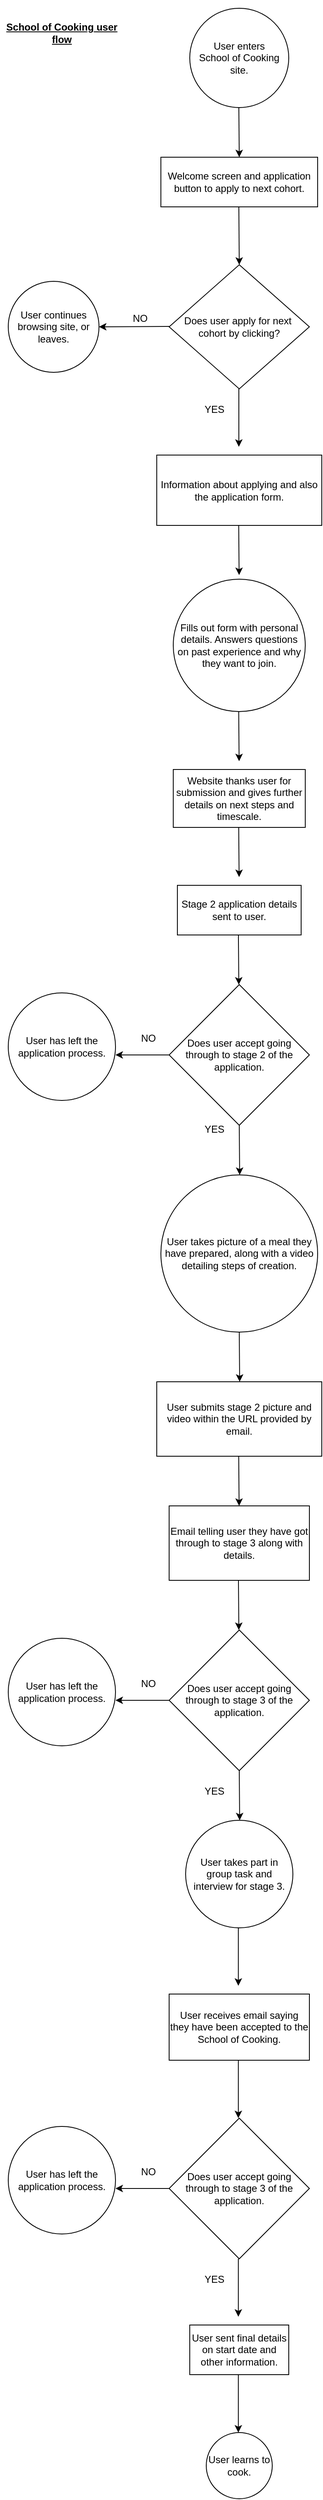 <mxfile version="21.1.1" type="device">
  <diagram name="Page-1" id="Vxqe2Clod-wK7isKixg9">
    <mxGraphModel dx="1448" dy="1284" grid="1" gridSize="10" guides="1" tooltips="1" connect="1" arrows="1" fold="1" page="1" pageScale="1" pageWidth="827" pageHeight="1169" math="0" shadow="0">
      <root>
        <mxCell id="0" />
        <mxCell id="1" parent="0" />
        <mxCell id="yqpOn3gBUZbOKEHS2J0z-1" value="User enters&lt;br&gt;School of Cooking&lt;br&gt;site." style="ellipse;whiteSpace=wrap;html=1;aspect=fixed;" vertex="1" parent="1">
          <mxGeometry x="260" y="20" width="120" height="120" as="geometry" />
        </mxCell>
        <mxCell id="yqpOn3gBUZbOKEHS2J0z-4" value="" style="endArrow=classic;html=1;rounded=0;" edge="1" parent="1">
          <mxGeometry width="50" height="50" relative="1" as="geometry">
            <mxPoint x="319.5" y="140" as="sourcePoint" />
            <mxPoint x="320" y="200" as="targetPoint" />
          </mxGeometry>
        </mxCell>
        <mxCell id="yqpOn3gBUZbOKEHS2J0z-5" value="Welcome screen and application button to apply to next cohort." style="rounded=0;whiteSpace=wrap;html=1;" vertex="1" parent="1">
          <mxGeometry x="225" y="200" width="190" height="60" as="geometry" />
        </mxCell>
        <mxCell id="yqpOn3gBUZbOKEHS2J0z-6" value="" style="endArrow=classic;html=1;rounded=0;" edge="1" parent="1">
          <mxGeometry width="50" height="50" relative="1" as="geometry">
            <mxPoint x="319.5" y="260" as="sourcePoint" />
            <mxPoint x="320" y="330" as="targetPoint" />
          </mxGeometry>
        </mxCell>
        <mxCell id="yqpOn3gBUZbOKEHS2J0z-7" value="Does user apply for next&amp;nbsp;&lt;br&gt;cohort by clicking?" style="rhombus;whiteSpace=wrap;html=1;" vertex="1" parent="1">
          <mxGeometry x="235" y="330" width="170" height="150" as="geometry" />
        </mxCell>
        <mxCell id="yqpOn3gBUZbOKEHS2J0z-8" value="" style="endArrow=classic;html=1;rounded=0;" edge="1" parent="1">
          <mxGeometry width="50" height="50" relative="1" as="geometry">
            <mxPoint x="319.5" y="480" as="sourcePoint" />
            <mxPoint x="319.5" y="550" as="targetPoint" />
          </mxGeometry>
        </mxCell>
        <mxCell id="yqpOn3gBUZbOKEHS2J0z-11" value="YES" style="text;html=1;strokeColor=none;fillColor=none;align=center;verticalAlign=middle;whiteSpace=wrap;rounded=0;" vertex="1" parent="1">
          <mxGeometry x="260" y="490" width="60" height="30" as="geometry" />
        </mxCell>
        <mxCell id="yqpOn3gBUZbOKEHS2J0z-12" value="" style="endArrow=classic;html=1;rounded=0;" edge="1" parent="1">
          <mxGeometry width="50" height="50" relative="1" as="geometry">
            <mxPoint x="235" y="404.5" as="sourcePoint" />
            <mxPoint x="150" y="405" as="targetPoint" />
          </mxGeometry>
        </mxCell>
        <mxCell id="yqpOn3gBUZbOKEHS2J0z-13" value="User continues browsing site, or leaves." style="ellipse;whiteSpace=wrap;html=1;aspect=fixed;" vertex="1" parent="1">
          <mxGeometry x="40" y="350" width="110" height="110" as="geometry" />
        </mxCell>
        <mxCell id="yqpOn3gBUZbOKEHS2J0z-14" value="NO" style="text;html=1;strokeColor=none;fillColor=none;align=center;verticalAlign=middle;whiteSpace=wrap;rounded=0;" vertex="1" parent="1">
          <mxGeometry x="170" y="380" width="60" height="30" as="geometry" />
        </mxCell>
        <mxCell id="yqpOn3gBUZbOKEHS2J0z-15" value="Information about applying and also the application form." style="rounded=0;whiteSpace=wrap;html=1;" vertex="1" parent="1">
          <mxGeometry x="220" y="560" width="200" height="85" as="geometry" />
        </mxCell>
        <mxCell id="yqpOn3gBUZbOKEHS2J0z-17" value="" style="endArrow=classic;html=1;rounded=0;" edge="1" parent="1">
          <mxGeometry width="50" height="50" relative="1" as="geometry">
            <mxPoint x="319.33" y="645" as="sourcePoint" />
            <mxPoint x="319.83" y="705" as="targetPoint" />
          </mxGeometry>
        </mxCell>
        <mxCell id="yqpOn3gBUZbOKEHS2J0z-19" value="Fills out form with personal details. Answers questions on past experience and why they want to join." style="ellipse;whiteSpace=wrap;html=1;aspect=fixed;" vertex="1" parent="1">
          <mxGeometry x="240" y="710" width="160" height="160" as="geometry" />
        </mxCell>
        <mxCell id="yqpOn3gBUZbOKEHS2J0z-20" value="" style="endArrow=classic;html=1;rounded=0;" edge="1" parent="1">
          <mxGeometry width="50" height="50" relative="1" as="geometry">
            <mxPoint x="319.33" y="870" as="sourcePoint" />
            <mxPoint x="319.83" y="930" as="targetPoint" />
          </mxGeometry>
        </mxCell>
        <mxCell id="yqpOn3gBUZbOKEHS2J0z-21" value="Website thanks user for submission and gives further details on next steps and timescale." style="rounded=0;whiteSpace=wrap;html=1;" vertex="1" parent="1">
          <mxGeometry x="240" y="940" width="160" height="70" as="geometry" />
        </mxCell>
        <mxCell id="yqpOn3gBUZbOKEHS2J0z-23" value="" style="endArrow=classic;html=1;rounded=0;" edge="1" parent="1">
          <mxGeometry width="50" height="50" relative="1" as="geometry">
            <mxPoint x="319.33" y="1010" as="sourcePoint" />
            <mxPoint x="319.83" y="1070" as="targetPoint" />
          </mxGeometry>
        </mxCell>
        <mxCell id="yqpOn3gBUZbOKEHS2J0z-33" value="Stage 2 application details sent to user." style="rounded=0;whiteSpace=wrap;html=1;" vertex="1" parent="1">
          <mxGeometry x="245" y="1080" width="150" height="60" as="geometry" />
        </mxCell>
        <mxCell id="yqpOn3gBUZbOKEHS2J0z-42" value="Does user accept going through to stage 2 of the application." style="rhombus;whiteSpace=wrap;html=1;" vertex="1" parent="1">
          <mxGeometry x="235" y="1200" width="170" height="170" as="geometry" />
        </mxCell>
        <mxCell id="yqpOn3gBUZbOKEHS2J0z-43" value="" style="endArrow=classic;html=1;rounded=0;" edge="1" parent="1">
          <mxGeometry width="50" height="50" relative="1" as="geometry">
            <mxPoint x="320" y="1370" as="sourcePoint" />
            <mxPoint x="320.5" y="1430" as="targetPoint" />
          </mxGeometry>
        </mxCell>
        <mxCell id="yqpOn3gBUZbOKEHS2J0z-44" value="" style="endArrow=classic;html=1;rounded=0;exitX=0;exitY=0.5;exitDx=0;exitDy=0;" edge="1" source="yqpOn3gBUZbOKEHS2J0z-42" parent="1">
          <mxGeometry width="50" height="50" relative="1" as="geometry">
            <mxPoint x="220" y="1291" as="sourcePoint" />
            <mxPoint x="170" y="1285" as="targetPoint" />
          </mxGeometry>
        </mxCell>
        <mxCell id="yqpOn3gBUZbOKEHS2J0z-45" value="NO" style="text;html=1;strokeColor=none;fillColor=none;align=center;verticalAlign=middle;whiteSpace=wrap;rounded=0;" vertex="1" parent="1">
          <mxGeometry x="180" y="1250" width="60" height="30" as="geometry" />
        </mxCell>
        <mxCell id="yqpOn3gBUZbOKEHS2J0z-46" value="YES" style="text;html=1;strokeColor=none;fillColor=none;align=center;verticalAlign=middle;whiteSpace=wrap;rounded=0;" vertex="1" parent="1">
          <mxGeometry x="260" y="1360" width="60" height="30" as="geometry" />
        </mxCell>
        <mxCell id="yqpOn3gBUZbOKEHS2J0z-47" value="User has left the application process." style="ellipse;whiteSpace=wrap;html=1;aspect=fixed;" vertex="1" parent="1">
          <mxGeometry x="40" y="1210" width="130" height="130" as="geometry" />
        </mxCell>
        <mxCell id="yqpOn3gBUZbOKEHS2J0z-49" value="" style="endArrow=classic;html=1;rounded=0;" edge="1" parent="1">
          <mxGeometry width="50" height="50" relative="1" as="geometry">
            <mxPoint x="318.95" y="1140" as="sourcePoint" />
            <mxPoint x="319.45" y="1200" as="targetPoint" />
          </mxGeometry>
        </mxCell>
        <mxCell id="yqpOn3gBUZbOKEHS2J0z-50" value="User takes picture of a meal they have prepared, along with a video detailing steps of creation." style="ellipse;whiteSpace=wrap;html=1;aspect=fixed;" vertex="1" parent="1">
          <mxGeometry x="225" y="1430" width="190" height="190" as="geometry" />
        </mxCell>
        <mxCell id="yqpOn3gBUZbOKEHS2J0z-52" value="" style="endArrow=classic;html=1;rounded=0;" edge="1" parent="1">
          <mxGeometry width="50" height="50" relative="1" as="geometry">
            <mxPoint x="320" y="1620" as="sourcePoint" />
            <mxPoint x="320.5" y="1680" as="targetPoint" />
          </mxGeometry>
        </mxCell>
        <mxCell id="yqpOn3gBUZbOKEHS2J0z-53" value="User submits stage 2 picture and video within the URL provided by email." style="rounded=0;whiteSpace=wrap;html=1;" vertex="1" parent="1">
          <mxGeometry x="220" y="1680" width="200" height="90" as="geometry" />
        </mxCell>
        <mxCell id="yqpOn3gBUZbOKEHS2J0z-56" value="" style="endArrow=classic;html=1;rounded=0;" edge="1" parent="1">
          <mxGeometry width="50" height="50" relative="1" as="geometry">
            <mxPoint x="319.33" y="1770" as="sourcePoint" />
            <mxPoint x="319.83" y="1830" as="targetPoint" />
          </mxGeometry>
        </mxCell>
        <mxCell id="yqpOn3gBUZbOKEHS2J0z-57" value="Email telling user they have got through to stage 3 along with details." style="rounded=0;whiteSpace=wrap;html=1;" vertex="1" parent="1">
          <mxGeometry x="235" y="1830" width="170" height="90" as="geometry" />
        </mxCell>
        <mxCell id="yqpOn3gBUZbOKEHS2J0z-58" value="Does user accept going through to stage 3 of the application." style="rhombus;whiteSpace=wrap;html=1;" vertex="1" parent="1">
          <mxGeometry x="235" y="1980" width="170" height="170" as="geometry" />
        </mxCell>
        <mxCell id="yqpOn3gBUZbOKEHS2J0z-59" value="" style="endArrow=classic;html=1;rounded=0;" edge="1" parent="1">
          <mxGeometry width="50" height="50" relative="1" as="geometry">
            <mxPoint x="320" y="2150" as="sourcePoint" />
            <mxPoint x="320.5" y="2210" as="targetPoint" />
          </mxGeometry>
        </mxCell>
        <mxCell id="yqpOn3gBUZbOKEHS2J0z-60" value="" style="endArrow=classic;html=1;rounded=0;exitX=0;exitY=0.5;exitDx=0;exitDy=0;" edge="1" parent="1" source="yqpOn3gBUZbOKEHS2J0z-58">
          <mxGeometry width="50" height="50" relative="1" as="geometry">
            <mxPoint x="220" y="2071" as="sourcePoint" />
            <mxPoint x="170" y="2065" as="targetPoint" />
          </mxGeometry>
        </mxCell>
        <mxCell id="yqpOn3gBUZbOKEHS2J0z-61" value="NO" style="text;html=1;strokeColor=none;fillColor=none;align=center;verticalAlign=middle;whiteSpace=wrap;rounded=0;" vertex="1" parent="1">
          <mxGeometry x="180" y="2030" width="60" height="30" as="geometry" />
        </mxCell>
        <mxCell id="yqpOn3gBUZbOKEHS2J0z-62" value="YES" style="text;html=1;strokeColor=none;fillColor=none;align=center;verticalAlign=middle;whiteSpace=wrap;rounded=0;" vertex="1" parent="1">
          <mxGeometry x="260" y="2160" width="60" height="30" as="geometry" />
        </mxCell>
        <mxCell id="yqpOn3gBUZbOKEHS2J0z-63" value="User has left the application process." style="ellipse;whiteSpace=wrap;html=1;aspect=fixed;" vertex="1" parent="1">
          <mxGeometry x="40" y="1990" width="130" height="130" as="geometry" />
        </mxCell>
        <mxCell id="yqpOn3gBUZbOKEHS2J0z-64" value="" style="endArrow=classic;html=1;rounded=0;" edge="1" parent="1">
          <mxGeometry width="50" height="50" relative="1" as="geometry">
            <mxPoint x="319" y="1920" as="sourcePoint" />
            <mxPoint x="319.5" y="1980" as="targetPoint" />
          </mxGeometry>
        </mxCell>
        <mxCell id="yqpOn3gBUZbOKEHS2J0z-65" value="User takes part in group task and interview for stage 3." style="ellipse;whiteSpace=wrap;html=1;aspect=fixed;" vertex="1" parent="1">
          <mxGeometry x="255" y="2210" width="130" height="130" as="geometry" />
        </mxCell>
        <mxCell id="yqpOn3gBUZbOKEHS2J0z-66" value="" style="endArrow=classic;html=1;rounded=0;" edge="1" parent="1">
          <mxGeometry width="50" height="50" relative="1" as="geometry">
            <mxPoint x="318.89" y="2340" as="sourcePoint" />
            <mxPoint x="318.89" y="2410" as="targetPoint" />
          </mxGeometry>
        </mxCell>
        <mxCell id="yqpOn3gBUZbOKEHS2J0z-67" value="User receives email saying they have been accepted to the School of Cooking." style="rounded=0;whiteSpace=wrap;html=1;" vertex="1" parent="1">
          <mxGeometry x="235" y="2420" width="170" height="80" as="geometry" />
        </mxCell>
        <mxCell id="yqpOn3gBUZbOKEHS2J0z-69" value="Does user accept going through to stage 3 of the application." style="rhombus;whiteSpace=wrap;html=1;" vertex="1" parent="1">
          <mxGeometry x="235" y="2570" width="170" height="170" as="geometry" />
        </mxCell>
        <mxCell id="yqpOn3gBUZbOKEHS2J0z-70" value="" style="endArrow=classic;html=1;rounded=0;exitX=0;exitY=0.5;exitDx=0;exitDy=0;" edge="1" parent="1" source="yqpOn3gBUZbOKEHS2J0z-69">
          <mxGeometry width="50" height="50" relative="1" as="geometry">
            <mxPoint x="220" y="2661" as="sourcePoint" />
            <mxPoint x="170" y="2655" as="targetPoint" />
          </mxGeometry>
        </mxCell>
        <mxCell id="yqpOn3gBUZbOKEHS2J0z-71" value="NO" style="text;html=1;strokeColor=none;fillColor=none;align=center;verticalAlign=middle;whiteSpace=wrap;rounded=0;" vertex="1" parent="1">
          <mxGeometry x="180" y="2620" width="60" height="30" as="geometry" />
        </mxCell>
        <mxCell id="yqpOn3gBUZbOKEHS2J0z-72" value="YES" style="text;html=1;strokeColor=none;fillColor=none;align=center;verticalAlign=middle;whiteSpace=wrap;rounded=0;" vertex="1" parent="1">
          <mxGeometry x="260" y="2750" width="60" height="30" as="geometry" />
        </mxCell>
        <mxCell id="yqpOn3gBUZbOKEHS2J0z-73" value="User has left the application process." style="ellipse;whiteSpace=wrap;html=1;aspect=fixed;" vertex="1" parent="1">
          <mxGeometry x="40" y="2580" width="130" height="130" as="geometry" />
        </mxCell>
        <mxCell id="yqpOn3gBUZbOKEHS2J0z-75" value="" style="endArrow=classic;html=1;rounded=0;" edge="1" parent="1">
          <mxGeometry width="50" height="50" relative="1" as="geometry">
            <mxPoint x="318.89" y="2500" as="sourcePoint" />
            <mxPoint x="318.89" y="2570" as="targetPoint" />
          </mxGeometry>
        </mxCell>
        <mxCell id="yqpOn3gBUZbOKEHS2J0z-76" value="" style="endArrow=classic;html=1;rounded=0;" edge="1" parent="1">
          <mxGeometry width="50" height="50" relative="1" as="geometry">
            <mxPoint x="318.89" y="2740" as="sourcePoint" />
            <mxPoint x="318.89" y="2810" as="targetPoint" />
          </mxGeometry>
        </mxCell>
        <mxCell id="yqpOn3gBUZbOKEHS2J0z-77" value="User learns to cook." style="ellipse;whiteSpace=wrap;html=1;aspect=fixed;" vertex="1" parent="1">
          <mxGeometry x="280" y="2950" width="80" height="80" as="geometry" />
        </mxCell>
        <mxCell id="yqpOn3gBUZbOKEHS2J0z-78" value="User sent final details on start date and other information." style="rounded=0;whiteSpace=wrap;html=1;" vertex="1" parent="1">
          <mxGeometry x="260" y="2820" width="120" height="60" as="geometry" />
        </mxCell>
        <mxCell id="yqpOn3gBUZbOKEHS2J0z-79" value="" style="endArrow=classic;html=1;rounded=0;" edge="1" parent="1">
          <mxGeometry width="50" height="50" relative="1" as="geometry">
            <mxPoint x="318.89" y="2880" as="sourcePoint" />
            <mxPoint x="318.89" y="2950" as="targetPoint" />
          </mxGeometry>
        </mxCell>
        <mxCell id="yqpOn3gBUZbOKEHS2J0z-81" value="&lt;b&gt;&lt;u&gt;School of Cooking user flow&lt;/u&gt;&lt;/b&gt;" style="text;html=1;strokeColor=none;fillColor=none;align=center;verticalAlign=middle;whiteSpace=wrap;rounded=0;" vertex="1" parent="1">
          <mxGeometry x="30" y="10" width="150" height="80" as="geometry" />
        </mxCell>
      </root>
    </mxGraphModel>
  </diagram>
</mxfile>
